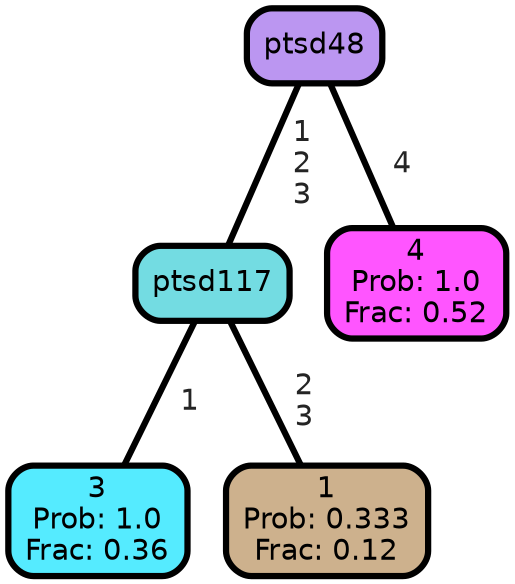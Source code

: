 graph Tree {
node [shape=box, style="filled, rounded",color="black",penwidth="3",fontcolor="black",                 fontname=helvetica] ;
graph [ranksep="0 equally", splines=straight,                 bgcolor=transparent, dpi=200] ;
edge [fontname=helvetica, fontweight=bold,fontcolor=grey14,color=black] ;
0 [label="3
Prob: 1.0
Frac: 0.36", fillcolor="#55ebff"] ;
1 [label="ptsd117", fillcolor="#73dce2"] ;
2 [label="1
Prob: 0.333
Frac: 0.12", fillcolor="#cdb18d"] ;
3 [label="ptsd48", fillcolor="#bb96f1"] ;
4 [label="4
Prob: 1.0
Frac: 0.52", fillcolor="#ff55ff"] ;
1 -- 0 [label=" 1",penwidth=3] ;
1 -- 2 [label=" 2\n 3",penwidth=3] ;
3 -- 1 [label=" 1\n 2\n 3",penwidth=3] ;
3 -- 4 [label=" 4",penwidth=3] ;
{rank = same;}}